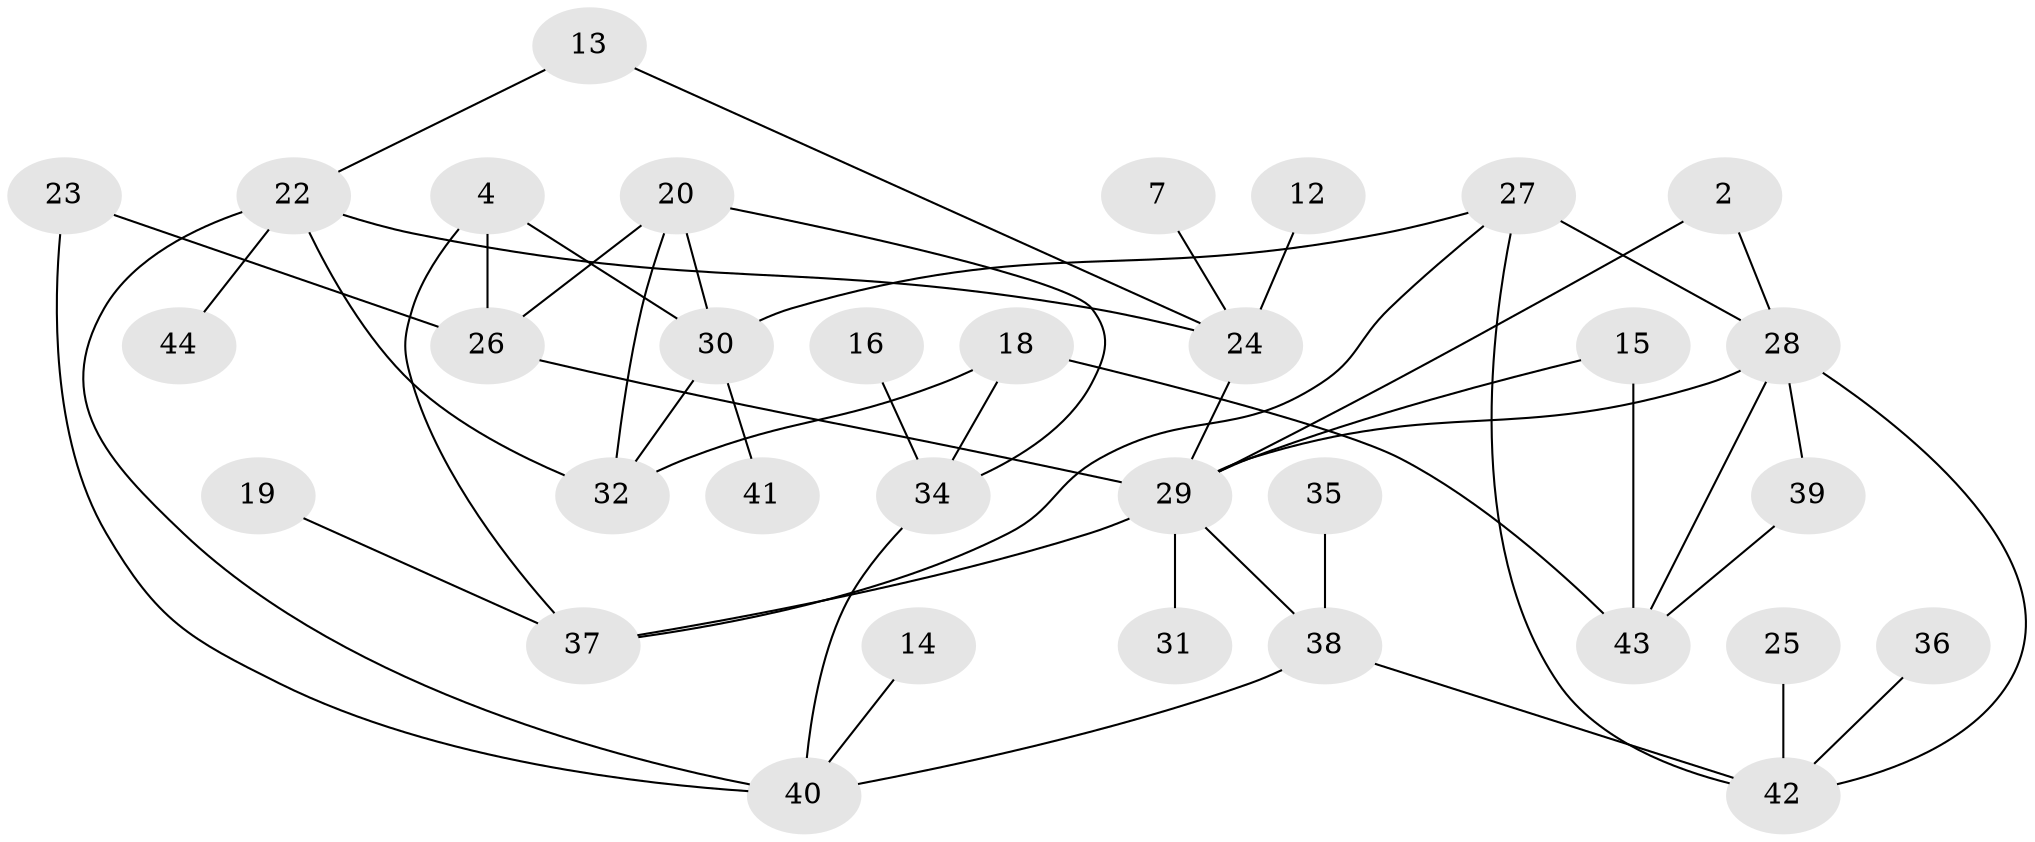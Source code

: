 // original degree distribution, {0: 0.12790697674418605, 1: 0.26744186046511625, 3: 0.13953488372093023, 2: 0.2441860465116279, 4: 0.13953488372093023, 5: 0.06976744186046512, 7: 0.011627906976744186}
// Generated by graph-tools (version 1.1) at 2025/25/03/09/25 03:25:16]
// undirected, 33 vertices, 49 edges
graph export_dot {
graph [start="1"]
  node [color=gray90,style=filled];
  2;
  4;
  7;
  12;
  13;
  14;
  15;
  16;
  18;
  19;
  20;
  22;
  23;
  24;
  25;
  26;
  27;
  28;
  29;
  30;
  31;
  32;
  34;
  35;
  36;
  37;
  38;
  39;
  40;
  41;
  42;
  43;
  44;
  2 -- 28 [weight=1.0];
  2 -- 29 [weight=1.0];
  4 -- 26 [weight=1.0];
  4 -- 30 [weight=1.0];
  4 -- 37 [weight=1.0];
  7 -- 24 [weight=1.0];
  12 -- 24 [weight=1.0];
  13 -- 22 [weight=1.0];
  13 -- 24 [weight=1.0];
  14 -- 40 [weight=1.0];
  15 -- 29 [weight=1.0];
  15 -- 43 [weight=1.0];
  16 -- 34 [weight=1.0];
  18 -- 32 [weight=2.0];
  18 -- 34 [weight=1.0];
  18 -- 43 [weight=1.0];
  19 -- 37 [weight=1.0];
  20 -- 26 [weight=1.0];
  20 -- 30 [weight=1.0];
  20 -- 32 [weight=1.0];
  20 -- 34 [weight=1.0];
  22 -- 24 [weight=1.0];
  22 -- 32 [weight=1.0];
  22 -- 40 [weight=1.0];
  22 -- 44 [weight=1.0];
  23 -- 26 [weight=1.0];
  23 -- 40 [weight=1.0];
  24 -- 29 [weight=1.0];
  25 -- 42 [weight=1.0];
  26 -- 29 [weight=1.0];
  27 -- 28 [weight=2.0];
  27 -- 30 [weight=1.0];
  27 -- 37 [weight=1.0];
  27 -- 42 [weight=1.0];
  28 -- 29 [weight=1.0];
  28 -- 39 [weight=1.0];
  28 -- 42 [weight=1.0];
  28 -- 43 [weight=1.0];
  29 -- 31 [weight=1.0];
  29 -- 37 [weight=1.0];
  29 -- 38 [weight=1.0];
  30 -- 32 [weight=1.0];
  30 -- 41 [weight=1.0];
  34 -- 40 [weight=1.0];
  35 -- 38 [weight=1.0];
  36 -- 42 [weight=1.0];
  38 -- 40 [weight=1.0];
  38 -- 42 [weight=1.0];
  39 -- 43 [weight=1.0];
}
